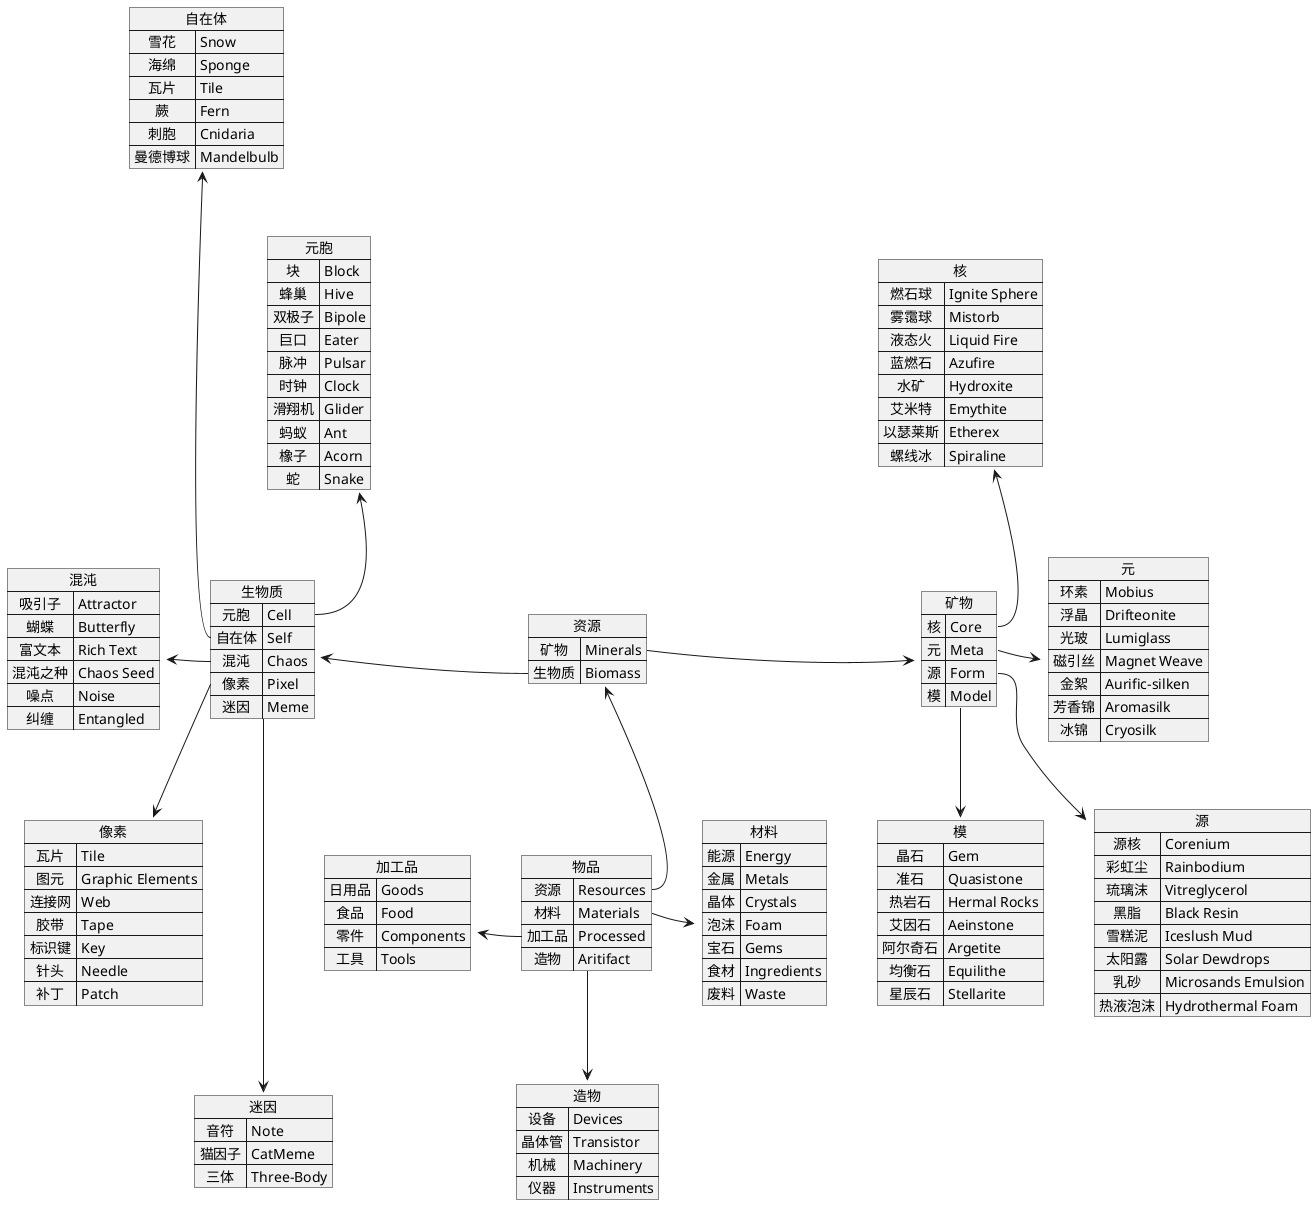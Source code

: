 ﻿@startuml
'https://plantuml.com/object-diagram

map 物品 {
资源=>Resources
材料=>Materials
加工品=>Processed
造物=>Aritifact
}

map 资源 {
矿物=>Minerals
生物质=>Biomass
}
map 材料 {
能源=>Energy
金属=>Metals
晶体=>Crystals
泡沫=>Foam
宝石=>Gems
食材=>Ingredients
废料=>Waste
}
map 加工品 {
日用品=>Goods
食品=>Food
零件=>Components
工具=>Tools
}
map 造物 {
设备=>Devices
晶体管=>Transistor
机械=>Machinery
仪器=>Instruments
}

物品::资源 -up-> 资源
物品::材料 -right-> 材料
物品::加工品 -left-> 加工品
物品::造物 --> 造物

map 矿物 {
核=>Core
元=>Meta
源=>Form
模=>Model
}
map 生物质 {
元胞=>Cell
自在体=>Self
混沌=>Chaos
像素=>Pixel
迷因=>Meme
}
资源::矿物 -right-> 矿物
资源::生物质 -left-> 生物质

map 元胞 {
块=>Block
蜂巢=>Hive 
双极子=>Bipole
巨口=>Eater
脉冲=>Pulsar
时钟=>Clock
滑翔机=>Glider
蚂蚁=>Ant 
橡子=>Acorn
蛇=>Snake
}
map 自在体 {
雪花=>Snow 
海绵=>Sponge
瓦片=>Tile
蕨=>Fern
刺胞=>Cnidaria 
曼德博球=>Mandelbulb 
}
map 混沌 {
吸引子=>Attractor 
蝴蝶=>Butterfly 
富文本=>Rich Text
混沌之种=>Chaos Seed 
噪点=>Noise
纠缠=>Entangled
}
map 像素 {
瓦片=>Tile
图元=>Graphic Elements 
连接网=>Web 
胶带=>Tape
标识键=>Key
针头=>Needle
补丁=>Patch
}
map 迷因 {
音符=>Note
猫因子=>CatMeme
三体=>Three-Body
}
生物质::元胞 -up-> 元胞
生物质::自在体 -up--> 自在体
生物质::混沌 -left-> 混沌
生物质::像素 --> 像素
生物质::迷因 ---> 迷因

map 核 {
燃石球=>Ignite Sphere
雾霭球=>Mistorb
液态火=>Liquid Fire
蓝燃石=>Azufire
水矿=>Hydroxite
艾米特=>Emythite
以瑟莱斯=>Etherex
螺线冰=>Spiraline
}
map 元 {
环素=>Mobius 
浮晶=>Drifteonite
光玻=>Lumiglass
磁引丝=>Magnet Weave
金絮=>Aurific-silken
芳香锦=>Aromasilk
冰锦=>Cryosilk 
}
map 源 {
源核=>Corenium
彩虹尘=>Rainbodium
琉璃沫=>Vitreglycerol
黑脂=>Black Resin 
雪糕泥=>Iceslush Mud
太阳露=>Solar Dewdrops
乳砂=>Microsands Emulsion 
热液泡沫=>Hydrothermal Foam
}
map 模 {
晶石=>Gem
准石=>Quasistone 
热岩石=>Hermal Rocks
艾因石=>Aeinstone 
阿尔奇石=>Argetite 
均衡石=>Equilithe
星辰石=>Stellarite
}

矿物::核 -up-> 核
矿物::元 -right-> 元
矿物::源 --> 源
矿物::模 --> 模
@enduml


概率  
